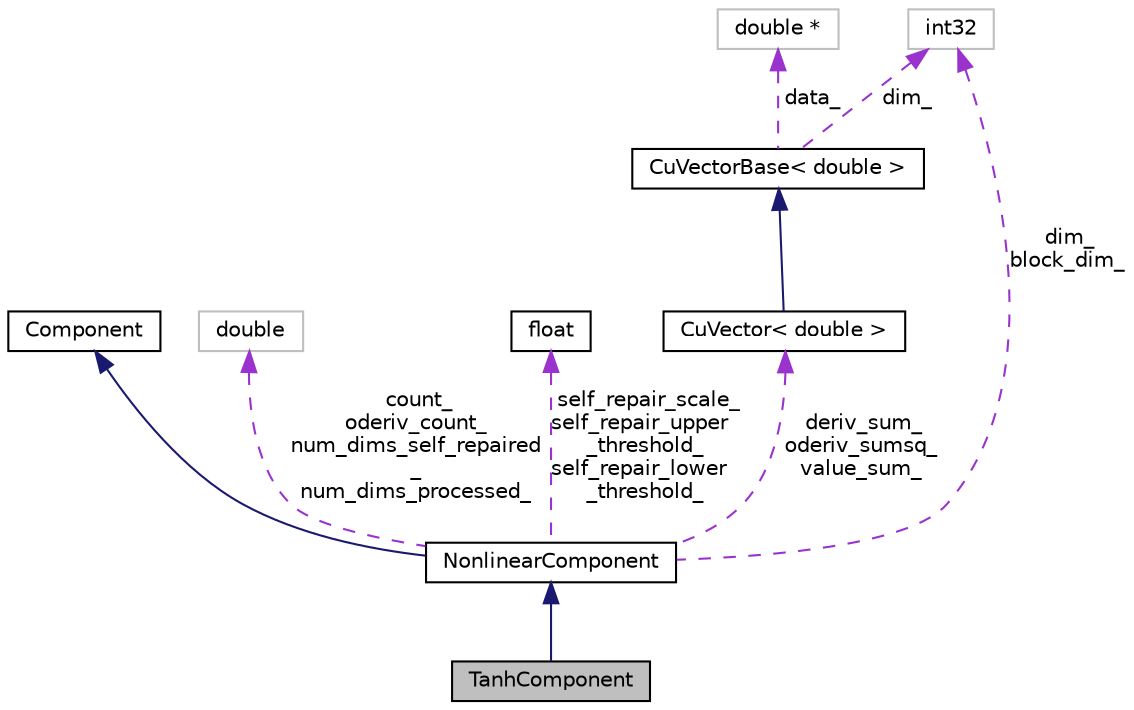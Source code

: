 digraph "TanhComponent"
{
  edge [fontname="Helvetica",fontsize="10",labelfontname="Helvetica",labelfontsize="10"];
  node [fontname="Helvetica",fontsize="10",shape=record];
  Node3 [label="TanhComponent",height=0.2,width=0.4,color="black", fillcolor="grey75", style="filled", fontcolor="black"];
  Node4 -> Node3 [dir="back",color="midnightblue",fontsize="10",style="solid",fontname="Helvetica"];
  Node4 [label="NonlinearComponent",height=0.2,width=0.4,color="black", fillcolor="white", style="filled",URL="$classkaldi_1_1nnet3_1_1NonlinearComponent.html"];
  Node5 -> Node4 [dir="back",color="midnightblue",fontsize="10",style="solid",fontname="Helvetica"];
  Node5 [label="Component",height=0.2,width=0.4,color="black", fillcolor="white", style="filled",URL="$classkaldi_1_1nnet3_1_1Component.html",tooltip="Abstract base-class for neural-net components. "];
  Node6 -> Node4 [dir="back",color="darkorchid3",fontsize="10",style="dashed",label=" count_\noderiv_count_\nnum_dims_self_repaired\l_\nnum_dims_processed_" ,fontname="Helvetica"];
  Node6 [label="double",height=0.2,width=0.4,color="grey75", fillcolor="white", style="filled"];
  Node7 -> Node4 [dir="back",color="darkorchid3",fontsize="10",style="dashed",label=" self_repair_scale_\nself_repair_upper\l_threshold_\nself_repair_lower\l_threshold_" ,fontname="Helvetica"];
  Node7 [label="float",height=0.2,width=0.4,color="black", fillcolor="white", style="filled",URL="$classfloat.html"];
  Node8 -> Node4 [dir="back",color="darkorchid3",fontsize="10",style="dashed",label=" deriv_sum_\noderiv_sumsq_\nvalue_sum_" ,fontname="Helvetica"];
  Node8 [label="CuVector\< double \>",height=0.2,width=0.4,color="black", fillcolor="white", style="filled",URL="$classkaldi_1_1CuVector.html"];
  Node9 -> Node8 [dir="back",color="midnightblue",fontsize="10",style="solid",fontname="Helvetica"];
  Node9 [label="CuVectorBase\< double \>",height=0.2,width=0.4,color="black", fillcolor="white", style="filled",URL="$classkaldi_1_1CuVectorBase.html"];
  Node10 -> Node9 [dir="back",color="darkorchid3",fontsize="10",style="dashed",label=" data_" ,fontname="Helvetica"];
  Node10 [label="double *",height=0.2,width=0.4,color="grey75", fillcolor="white", style="filled"];
  Node11 -> Node9 [dir="back",color="darkorchid3",fontsize="10",style="dashed",label=" dim_" ,fontname="Helvetica"];
  Node11 [label="int32",height=0.2,width=0.4,color="grey75", fillcolor="white", style="filled"];
  Node11 -> Node4 [dir="back",color="darkorchid3",fontsize="10",style="dashed",label=" dim_\nblock_dim_" ,fontname="Helvetica"];
}
